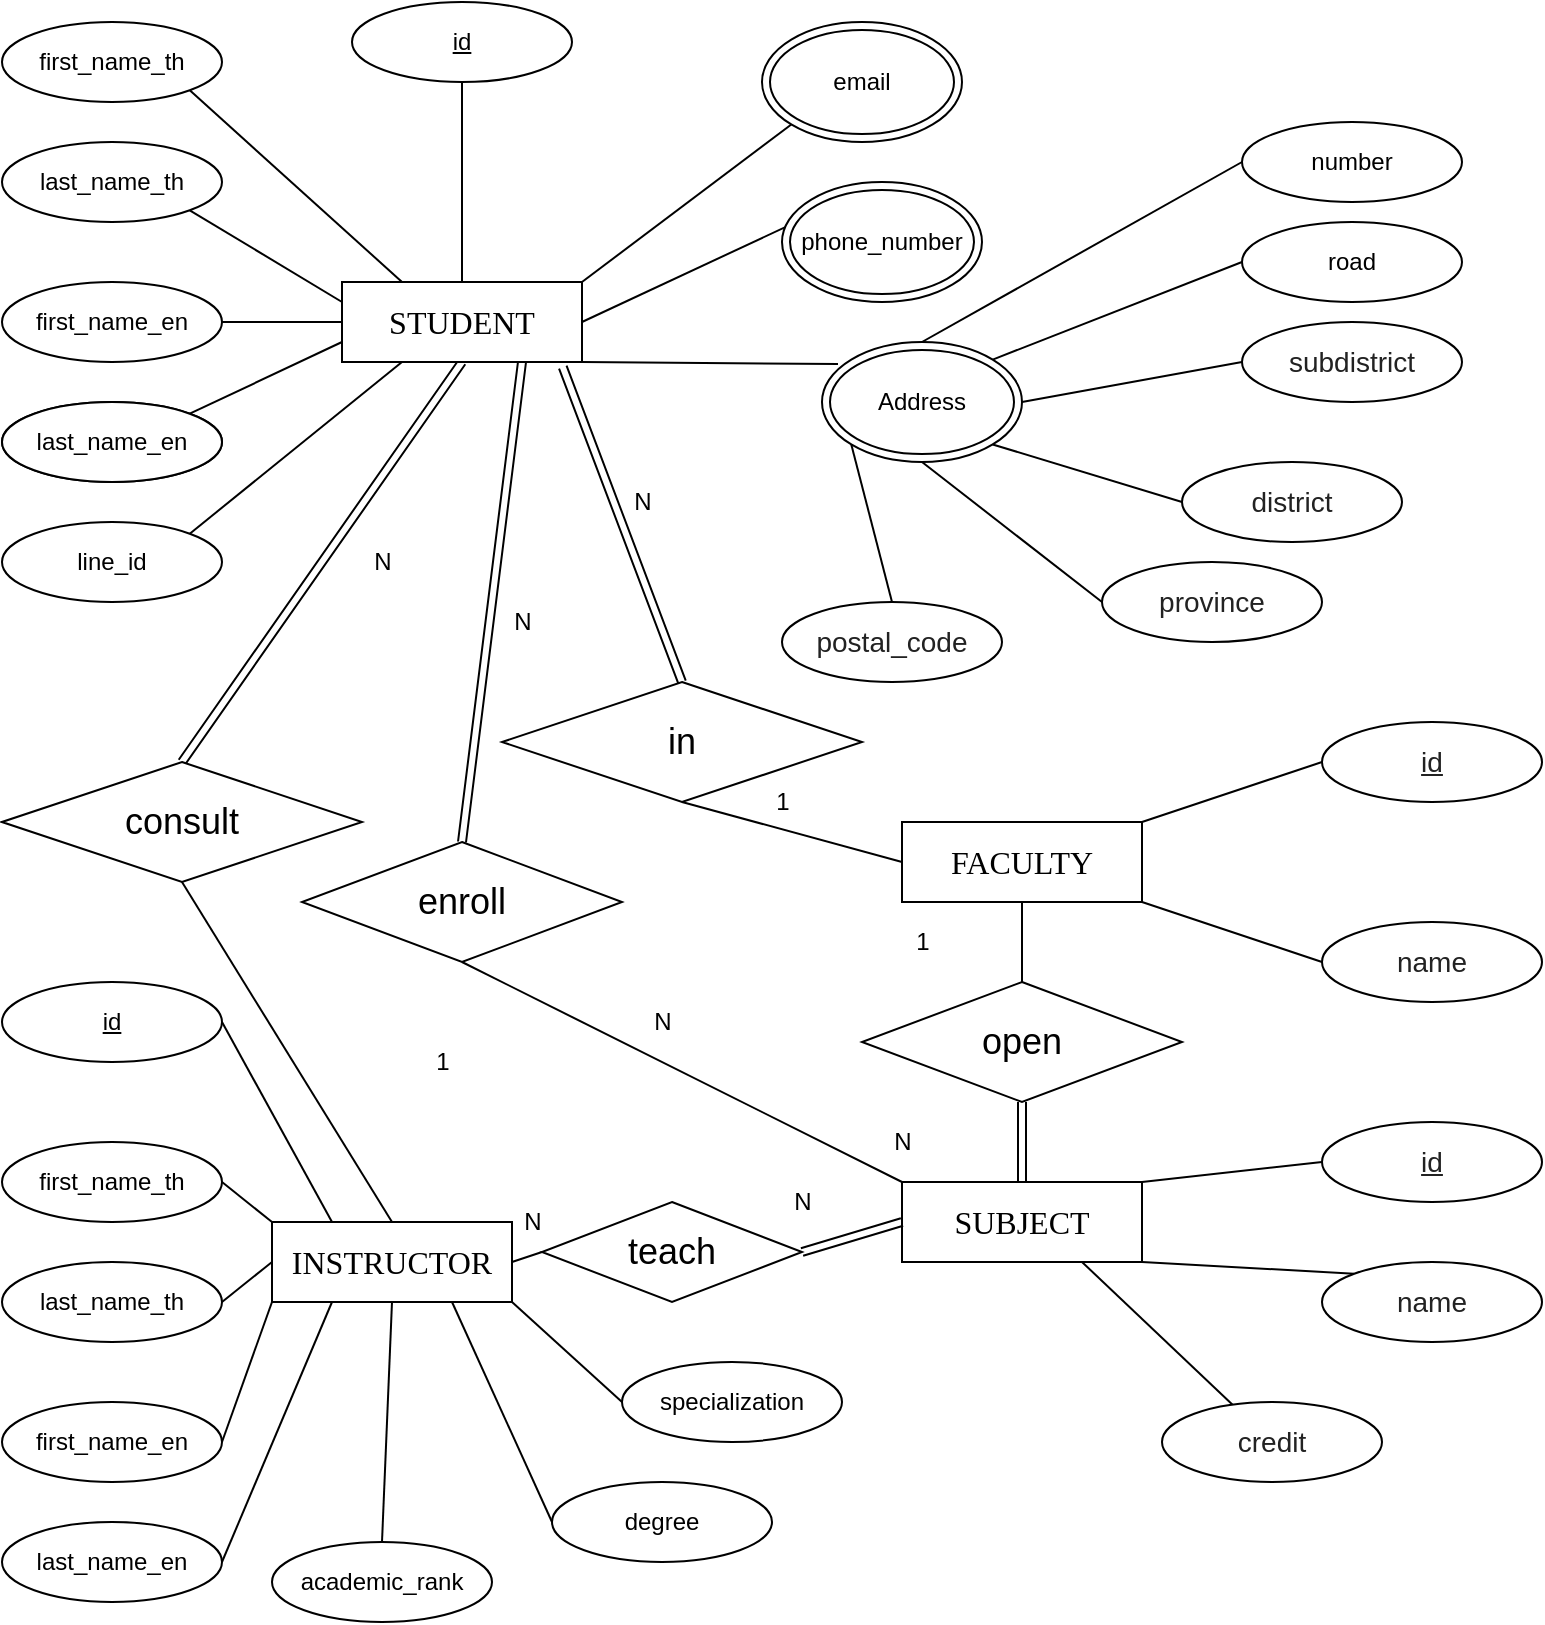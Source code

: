 <mxfile version="12.9.3" type="device"><diagram id="7gALwPV86nupoGg6Ucud" name="Page-1"><mxGraphModel dx="1250" dy="834" grid="1" gridSize="10" guides="1" tooltips="1" connect="1" arrows="1" fold="1" page="1" pageScale="1" pageWidth="850" pageHeight="1100" math="0" shadow="0"><root><mxCell id="0"/><mxCell id="1" parent="0"/><mxCell id="Y5ZkR6WO1kbc0_BC3UM5-20" style="edgeStyle=none;rounded=0;orthogonalLoop=1;jettySize=auto;html=1;exitX=0.5;exitY=1;exitDx=0;exitDy=0;entryX=0.5;entryY=0;entryDx=0;entryDy=0;startArrow=none;startFill=0;endArrow=none;endFill=0;shape=link;" parent="1" source="rpV6sD9DKEPrs0z2MrMl-1" target="Y5ZkR6WO1kbc0_BC3UM5-18" edge="1"><mxGeometry relative="1" as="geometry"/></mxCell><mxCell id="Y5ZkR6WO1kbc0_BC3UM5-29" style="edgeStyle=none;rounded=0;orthogonalLoop=1;jettySize=auto;html=1;exitX=0.92;exitY=1.064;exitDx=0;exitDy=0;entryX=0.5;entryY=0;entryDx=0;entryDy=0;startArrow=none;startFill=0;endArrow=none;endFill=0;shape=link;exitPerimeter=0;" parent="1" source="rpV6sD9DKEPrs0z2MrMl-1" target="Y5ZkR6WO1kbc0_BC3UM5-28" edge="1"><mxGeometry relative="1" as="geometry"/></mxCell><mxCell id="Y5ZkR6WO1kbc0_BC3UM5-41" style="edgeStyle=none;rounded=0;orthogonalLoop=1;jettySize=auto;html=1;exitX=0.75;exitY=1;exitDx=0;exitDy=0;entryX=0.5;entryY=0;entryDx=0;entryDy=0;startArrow=none;startFill=0;endArrow=none;endFill=0;shape=link;" parent="1" source="rpV6sD9DKEPrs0z2MrMl-1" target="Y5ZkR6WO1kbc0_BC3UM5-40" edge="1"><mxGeometry relative="1" as="geometry"/></mxCell><mxCell id="rpV6sD9DKEPrs0z2MrMl-1" value="&lt;span id=&quot;docs-internal-guid-c72ae513-7fff-0990-8aae-621cac7c6a25&quot;&gt;&lt;span style=&quot;font-size: 12pt ; font-family: &amp;#34;trirong&amp;#34; , serif ; background-color: transparent ; vertical-align: baseline ; white-space: pre-wrap&quot;&gt;STUDENT&lt;/span&gt;&lt;/span&gt;" style="rounded=0;whiteSpace=wrap;html=1;" parent="1" vertex="1"><mxGeometry x="230" y="170" width="120" height="40" as="geometry"/></mxCell><mxCell id="rpV6sD9DKEPrs0z2MrMl-25" style="edgeStyle=none;rounded=0;orthogonalLoop=1;jettySize=auto;html=1;exitX=0.5;exitY=1;exitDx=0;exitDy=0;entryX=0.5;entryY=0;entryDx=0;entryDy=0;endArrow=none;endFill=0;strokeColor=#000000;" parent="1" source="rpV6sD9DKEPrs0z2MrMl-2" target="rpV6sD9DKEPrs0z2MrMl-1" edge="1"><mxGeometry relative="1" as="geometry"/></mxCell><mxCell id="rpV6sD9DKEPrs0z2MrMl-2" value="&lt;u&gt;id&lt;/u&gt;" style="ellipse;whiteSpace=wrap;html=1;" parent="1" vertex="1"><mxGeometry x="235" y="30" width="110" height="40" as="geometry"/></mxCell><mxCell id="rpV6sD9DKEPrs0z2MrMl-16" style="orthogonalLoop=1;jettySize=auto;html=1;exitX=1;exitY=1;exitDx=0;exitDy=0;entryX=0.25;entryY=0;entryDx=0;entryDy=0;rounded=0;strokeColor=#000000;endArrow=none;endFill=0;" parent="1" source="rpV6sD9DKEPrs0z2MrMl-3" target="rpV6sD9DKEPrs0z2MrMl-1" edge="1"><mxGeometry relative="1" as="geometry"/></mxCell><mxCell id="rpV6sD9DKEPrs0z2MrMl-3" value="first_name_th" style="ellipse;whiteSpace=wrap;html=1;" parent="1" vertex="1"><mxGeometry x="60" y="40" width="110" height="40" as="geometry"/></mxCell><mxCell id="rpV6sD9DKEPrs0z2MrMl-18" style="edgeStyle=none;rounded=0;orthogonalLoop=1;jettySize=auto;html=1;exitX=1;exitY=1;exitDx=0;exitDy=0;entryX=0;entryY=0.25;entryDx=0;entryDy=0;endArrow=none;endFill=0;strokeColor=#000000;" parent="1" source="rpV6sD9DKEPrs0z2MrMl-4" target="rpV6sD9DKEPrs0z2MrMl-1" edge="1"><mxGeometry relative="1" as="geometry"/></mxCell><mxCell id="rpV6sD9DKEPrs0z2MrMl-4" value="last_name_th" style="ellipse;whiteSpace=wrap;html=1;" parent="1" vertex="1"><mxGeometry x="60" y="100" width="110" height="40" as="geometry"/></mxCell><mxCell id="rpV6sD9DKEPrs0z2MrMl-19" value="" style="edgeStyle=none;rounded=0;orthogonalLoop=1;jettySize=auto;html=1;endArrow=none;endFill=0;strokeColor=#000000;" parent="1" source="rpV6sD9DKEPrs0z2MrMl-5" target="rpV6sD9DKEPrs0z2MrMl-1" edge="1"><mxGeometry relative="1" as="geometry"/></mxCell><mxCell id="rpV6sD9DKEPrs0z2MrMl-5" value="first_name_en" style="ellipse;whiteSpace=wrap;html=1;" parent="1" vertex="1"><mxGeometry x="60" y="170" width="110" height="40" as="geometry"/></mxCell><mxCell id="rpV6sD9DKEPrs0z2MrMl-20" style="edgeStyle=none;rounded=0;orthogonalLoop=1;jettySize=auto;html=1;exitX=1;exitY=0;exitDx=0;exitDy=0;entryX=0;entryY=0.75;entryDx=0;entryDy=0;endArrow=none;endFill=0;strokeColor=#000000;" parent="1" source="rpV6sD9DKEPrs0z2MrMl-6" target="rpV6sD9DKEPrs0z2MrMl-1" edge="1"><mxGeometry relative="1" as="geometry"/></mxCell><mxCell id="rpV6sD9DKEPrs0z2MrMl-6" value="last_name_en" style="ellipse;whiteSpace=wrap;html=1;" parent="1" vertex="1"><mxGeometry x="60" y="230" width="110" height="40" as="geometry"/></mxCell><mxCell id="rpV6sD9DKEPrs0z2MrMl-22" style="edgeStyle=none;rounded=0;orthogonalLoop=1;jettySize=auto;html=1;exitX=0.08;exitY=0.183;exitDx=0;exitDy=0;entryX=1;entryY=1;entryDx=0;entryDy=0;endArrow=none;endFill=0;strokeColor=#000000;exitPerimeter=0;" parent="1" source="rpV6sD9DKEPrs0z2MrMl-9" target="rpV6sD9DKEPrs0z2MrMl-1" edge="1"><mxGeometry relative="1" as="geometry"/></mxCell><mxCell id="rpV6sD9DKEPrs0z2MrMl-9" value="Address" style="ellipse;shape=doubleEllipse;whiteSpace=wrap;html=1;" parent="1" vertex="1"><mxGeometry x="470" y="200" width="100" height="60" as="geometry"/></mxCell><mxCell id="rpV6sD9DKEPrs0z2MrMl-24" style="edgeStyle=none;rounded=0;orthogonalLoop=1;jettySize=auto;html=1;exitX=0;exitY=1;exitDx=0;exitDy=0;entryX=1;entryY=0;entryDx=0;entryDy=0;endArrow=none;endFill=0;strokeColor=#000000;" parent="1" source="rpV6sD9DKEPrs0z2MrMl-10" target="rpV6sD9DKEPrs0z2MrMl-1" edge="1"><mxGeometry relative="1" as="geometry"/></mxCell><mxCell id="rpV6sD9DKEPrs0z2MrMl-10" value="email" style="ellipse;shape=doubleEllipse;whiteSpace=wrap;html=1;" parent="1" vertex="1"><mxGeometry x="440" y="40" width="100" height="60" as="geometry"/></mxCell><mxCell id="rpV6sD9DKEPrs0z2MrMl-23" style="edgeStyle=none;rounded=0;orthogonalLoop=1;jettySize=auto;html=1;exitX=0.5;exitY=0;exitDx=0;exitDy=0;entryX=1;entryY=0.5;entryDx=0;entryDy=0;endArrow=none;endFill=0;strokeColor=#000000;" parent="1" source="rpV6sD9DKEPrs0z2MrMl-11" target="rpV6sD9DKEPrs0z2MrMl-1" edge="1"><mxGeometry relative="1" as="geometry"/></mxCell><mxCell id="rpV6sD9DKEPrs0z2MrMl-11" value="phone_number" style="ellipse;shape=doubleEllipse;whiteSpace=wrap;html=1;" parent="1" vertex="1"><mxGeometry x="450" y="120" width="100" height="60" as="geometry"/></mxCell><mxCell id="rpV6sD9DKEPrs0z2MrMl-21" style="edgeStyle=none;rounded=0;orthogonalLoop=1;jettySize=auto;html=1;exitX=1;exitY=0;exitDx=0;exitDy=0;entryX=0.25;entryY=1;entryDx=0;entryDy=0;endArrow=none;endFill=0;strokeColor=#000000;" parent="1" source="rpV6sD9DKEPrs0z2MrMl-12" target="rpV6sD9DKEPrs0z2MrMl-1" edge="1"><mxGeometry relative="1" as="geometry"/></mxCell><mxCell id="rpV6sD9DKEPrs0z2MrMl-12" value="line_id" style="ellipse;whiteSpace=wrap;html=1;" parent="1" vertex="1"><mxGeometry x="60" y="290" width="110" height="40" as="geometry"/></mxCell><mxCell id="Y5ZkR6WO1kbc0_BC3UM5-47" style="edgeStyle=none;rounded=0;orthogonalLoop=1;jettySize=auto;html=1;exitX=1;exitY=0.5;exitDx=0;exitDy=0;entryX=0;entryY=0.5;entryDx=0;entryDy=0;startArrow=none;startFill=0;endArrow=none;endFill=0;" parent="1" source="rpV6sD9DKEPrs0z2MrMl-26" target="Y5ZkR6WO1kbc0_BC3UM5-46" edge="1"><mxGeometry relative="1" as="geometry"/></mxCell><mxCell id="rpV6sD9DKEPrs0z2MrMl-26" value="&lt;span id=&quot;docs-internal-guid-2005de66-7fff-a09a-2e7c-fea464e1f08a&quot;&gt;&lt;span style=&quot;font-size: 12pt ; font-family: &amp;#34;trirong&amp;#34; , serif ; background-color: transparent ; vertical-align: baseline ; white-space: pre-wrap&quot;&gt;INSTRUCTOR&lt;/span&gt;&lt;/span&gt;" style="rounded=0;whiteSpace=wrap;html=1;" parent="1" vertex="1"><mxGeometry x="195" y="640" width="120" height="40" as="geometry"/></mxCell><mxCell id="rpV6sD9DKEPrs0z2MrMl-27" value="last_name_en" style="ellipse;whiteSpace=wrap;html=1;" parent="1" vertex="1"><mxGeometry x="60" y="230" width="110" height="40" as="geometry"/></mxCell><mxCell id="rpV6sD9DKEPrs0z2MrMl-33" style="edgeStyle=none;rounded=0;orthogonalLoop=1;jettySize=auto;html=1;exitX=1;exitY=0.5;exitDx=0;exitDy=0;entryX=0.25;entryY=0;entryDx=0;entryDy=0;endArrow=none;endFill=0;strokeColor=#000000;" parent="1" source="rpV6sD9DKEPrs0z2MrMl-28" target="rpV6sD9DKEPrs0z2MrMl-26" edge="1"><mxGeometry relative="1" as="geometry"/></mxCell><mxCell id="rpV6sD9DKEPrs0z2MrMl-28" value="&lt;u&gt;id&lt;/u&gt;" style="ellipse;whiteSpace=wrap;html=1;" parent="1" vertex="1"><mxGeometry x="60" y="520" width="110" height="40" as="geometry"/></mxCell><mxCell id="rpV6sD9DKEPrs0z2MrMl-34" style="edgeStyle=none;rounded=0;orthogonalLoop=1;jettySize=auto;html=1;exitX=1;exitY=0.5;exitDx=0;exitDy=0;entryX=0;entryY=0;entryDx=0;entryDy=0;endArrow=none;endFill=0;strokeColor=#000000;" parent="1" source="rpV6sD9DKEPrs0z2MrMl-29" target="rpV6sD9DKEPrs0z2MrMl-26" edge="1"><mxGeometry relative="1" as="geometry"/></mxCell><mxCell id="rpV6sD9DKEPrs0z2MrMl-29" value="first_name_th" style="ellipse;whiteSpace=wrap;html=1;" parent="1" vertex="1"><mxGeometry x="60" y="600" width="110" height="40" as="geometry"/></mxCell><mxCell id="rpV6sD9DKEPrs0z2MrMl-35" style="edgeStyle=none;rounded=0;orthogonalLoop=1;jettySize=auto;html=1;exitX=1;exitY=0.5;exitDx=0;exitDy=0;entryX=0;entryY=0.5;entryDx=0;entryDy=0;endArrow=none;endFill=0;strokeColor=#000000;" parent="1" source="rpV6sD9DKEPrs0z2MrMl-30" target="rpV6sD9DKEPrs0z2MrMl-26" edge="1"><mxGeometry relative="1" as="geometry"/></mxCell><mxCell id="rpV6sD9DKEPrs0z2MrMl-30" value="last_name_th" style="ellipse;whiteSpace=wrap;html=1;" parent="1" vertex="1"><mxGeometry x="60" y="660" width="110" height="40" as="geometry"/></mxCell><mxCell id="rpV6sD9DKEPrs0z2MrMl-36" style="edgeStyle=none;rounded=0;orthogonalLoop=1;jettySize=auto;html=1;exitX=1;exitY=0.5;exitDx=0;exitDy=0;entryX=0;entryY=1;entryDx=0;entryDy=0;endArrow=none;endFill=0;strokeColor=#000000;" parent="1" source="rpV6sD9DKEPrs0z2MrMl-31" target="rpV6sD9DKEPrs0z2MrMl-26" edge="1"><mxGeometry relative="1" as="geometry"/></mxCell><mxCell id="rpV6sD9DKEPrs0z2MrMl-31" value="first_name_en" style="ellipse;whiteSpace=wrap;html=1;" parent="1" vertex="1"><mxGeometry x="60" y="730" width="110" height="40" as="geometry"/></mxCell><mxCell id="rpV6sD9DKEPrs0z2MrMl-37" style="edgeStyle=none;rounded=0;orthogonalLoop=1;jettySize=auto;html=1;exitX=1;exitY=0.5;exitDx=0;exitDy=0;entryX=0.25;entryY=1;entryDx=0;entryDy=0;endArrow=none;endFill=0;strokeColor=#000000;" parent="1" source="rpV6sD9DKEPrs0z2MrMl-32" target="rpV6sD9DKEPrs0z2MrMl-26" edge="1"><mxGeometry relative="1" as="geometry"/></mxCell><mxCell id="rpV6sD9DKEPrs0z2MrMl-32" value="last_name_en" style="ellipse;whiteSpace=wrap;html=1;" parent="1" vertex="1"><mxGeometry x="60" y="790" width="110" height="40" as="geometry"/></mxCell><mxCell id="Y5ZkR6WO1kbc0_BC3UM5-10" style="rounded=0;orthogonalLoop=1;jettySize=auto;html=1;exitX=0;exitY=0.5;exitDx=0;exitDy=0;entryX=0.5;entryY=0;entryDx=0;entryDy=0;endArrow=none;endFill=0;startArrow=none;startFill=0;" parent="1" source="Y5ZkR6WO1kbc0_BC3UM5-1" target="rpV6sD9DKEPrs0z2MrMl-9" edge="1"><mxGeometry relative="1" as="geometry"/></mxCell><mxCell id="Y5ZkR6WO1kbc0_BC3UM5-1" value="number" style="ellipse;whiteSpace=wrap;html=1;" parent="1" vertex="1"><mxGeometry x="680" y="90" width="110" height="40" as="geometry"/></mxCell><mxCell id="Y5ZkR6WO1kbc0_BC3UM5-11" style="edgeStyle=none;rounded=0;orthogonalLoop=1;jettySize=auto;html=1;exitX=0;exitY=0.5;exitDx=0;exitDy=0;entryX=1;entryY=0;entryDx=0;entryDy=0;startArrow=none;startFill=0;endArrow=none;endFill=0;" parent="1" source="Y5ZkR6WO1kbc0_BC3UM5-2" target="rpV6sD9DKEPrs0z2MrMl-9" edge="1"><mxGeometry relative="1" as="geometry"/></mxCell><mxCell id="Y5ZkR6WO1kbc0_BC3UM5-2" value="road" style="ellipse;whiteSpace=wrap;html=1;" parent="1" vertex="1"><mxGeometry x="680" y="140" width="110" height="40" as="geometry"/></mxCell><mxCell id="Y5ZkR6WO1kbc0_BC3UM5-14" style="edgeStyle=none;rounded=0;orthogonalLoop=1;jettySize=auto;html=1;exitX=0;exitY=0.5;exitDx=0;exitDy=0;entryX=1;entryY=0.5;entryDx=0;entryDy=0;startArrow=none;startFill=0;endArrow=none;endFill=0;" parent="1" source="Y5ZkR6WO1kbc0_BC3UM5-5" target="rpV6sD9DKEPrs0z2MrMl-9" edge="1"><mxGeometry relative="1" as="geometry"/></mxCell><mxCell id="Y5ZkR6WO1kbc0_BC3UM5-5" value="&lt;span style=&quot;color: rgb(34 , 34 , 34) ; font-family: sans-serif ; font-size: 14px ; background-color: rgb(255 , 255 , 255)&quot;&gt;subdistrict&lt;/span&gt;" style="ellipse;whiteSpace=wrap;html=1;" parent="1" vertex="1"><mxGeometry x="680" y="190" width="110" height="40" as="geometry"/></mxCell><mxCell id="Y5ZkR6WO1kbc0_BC3UM5-15" style="edgeStyle=none;rounded=0;orthogonalLoop=1;jettySize=auto;html=1;exitX=0;exitY=0.5;exitDx=0;exitDy=0;entryX=1;entryY=1;entryDx=0;entryDy=0;startArrow=none;startFill=0;endArrow=none;endFill=0;" parent="1" source="Y5ZkR6WO1kbc0_BC3UM5-6" target="rpV6sD9DKEPrs0z2MrMl-9" edge="1"><mxGeometry relative="1" as="geometry"/></mxCell><mxCell id="Y5ZkR6WO1kbc0_BC3UM5-6" value="&lt;span style=&quot;color: rgb(34 , 34 , 34) ; font-family: sans-serif ; font-size: 14px ; background-color: rgb(255 , 255 , 255)&quot;&gt;district&lt;/span&gt;" style="ellipse;whiteSpace=wrap;html=1;" parent="1" vertex="1"><mxGeometry x="650" y="260" width="110" height="40" as="geometry"/></mxCell><mxCell id="Y5ZkR6WO1kbc0_BC3UM5-16" style="edgeStyle=none;rounded=0;orthogonalLoop=1;jettySize=auto;html=1;exitX=0;exitY=0.5;exitDx=0;exitDy=0;entryX=0.5;entryY=1;entryDx=0;entryDy=0;startArrow=none;startFill=0;endArrow=none;endFill=0;" parent="1" source="Y5ZkR6WO1kbc0_BC3UM5-7" target="rpV6sD9DKEPrs0z2MrMl-9" edge="1"><mxGeometry relative="1" as="geometry"/></mxCell><mxCell id="Y5ZkR6WO1kbc0_BC3UM5-7" value="&lt;span style=&quot;color: rgb(34 , 34 , 34) ; font-family: sans-serif ; font-size: 14px ; background-color: rgb(255 , 255 , 255)&quot;&gt;province&lt;/span&gt;" style="ellipse;whiteSpace=wrap;html=1;" parent="1" vertex="1"><mxGeometry x="610" y="310" width="110" height="40" as="geometry"/></mxCell><mxCell id="Y5ZkR6WO1kbc0_BC3UM5-17" style="edgeStyle=none;rounded=0;orthogonalLoop=1;jettySize=auto;html=1;exitX=0.5;exitY=0;exitDx=0;exitDy=0;entryX=0;entryY=1;entryDx=0;entryDy=0;startArrow=none;startFill=0;endArrow=none;endFill=0;" parent="1" source="Y5ZkR6WO1kbc0_BC3UM5-8" target="rpV6sD9DKEPrs0z2MrMl-9" edge="1"><mxGeometry relative="1" as="geometry"/></mxCell><mxCell id="Y5ZkR6WO1kbc0_BC3UM5-8" value="&lt;span style=&quot;color: rgb(34 , 34 , 34) ; font-family: sans-serif ; font-size: 14px ; background-color: rgb(255 , 255 , 255)&quot;&gt;postal_code&lt;/span&gt;" style="ellipse;whiteSpace=wrap;html=1;" parent="1" vertex="1"><mxGeometry x="450" y="330" width="110" height="40" as="geometry"/></mxCell><mxCell id="Y5ZkR6WO1kbc0_BC3UM5-19" style="edgeStyle=none;rounded=0;orthogonalLoop=1;jettySize=auto;html=1;exitX=0.5;exitY=1;exitDx=0;exitDy=0;entryX=0.5;entryY=0;entryDx=0;entryDy=0;startArrow=none;startFill=0;endArrow=none;endFill=0;" parent="1" source="Y5ZkR6WO1kbc0_BC3UM5-18" target="rpV6sD9DKEPrs0z2MrMl-26" edge="1"><mxGeometry relative="1" as="geometry"/></mxCell><mxCell id="Y5ZkR6WO1kbc0_BC3UM5-18" value="&lt;font style=&quot;font-size: 18px&quot;&gt;consult&lt;/font&gt;" style="rhombus;whiteSpace=wrap;html=1;" parent="1" vertex="1"><mxGeometry x="60" y="410" width="180" height="60" as="geometry"/></mxCell><mxCell id="Y5ZkR6WO1kbc0_BC3UM5-21" value="N" style="text;html=1;align=center;verticalAlign=middle;resizable=0;points=[];autosize=1;" parent="1" vertex="1"><mxGeometry x="240" y="300" width="20" height="20" as="geometry"/></mxCell><mxCell id="Y5ZkR6WO1kbc0_BC3UM5-22" value="1" style="text;html=1;align=center;verticalAlign=middle;resizable=0;points=[];autosize=1;" parent="1" vertex="1"><mxGeometry x="270" y="550" width="20" height="20" as="geometry"/></mxCell><mxCell id="Y5ZkR6WO1kbc0_BC3UM5-53" style="edgeStyle=none;rounded=0;orthogonalLoop=1;jettySize=auto;html=1;exitX=0.5;exitY=1;exitDx=0;exitDy=0;entryX=0.5;entryY=0;entryDx=0;entryDy=0;startArrow=none;startFill=0;endArrow=none;endFill=0;" parent="1" source="Y5ZkR6WO1kbc0_BC3UM5-23" target="Y5ZkR6WO1kbc0_BC3UM5-52" edge="1"><mxGeometry relative="1" as="geometry"/></mxCell><mxCell id="Y5ZkR6WO1kbc0_BC3UM5-23" value="&lt;font face=&quot;trirong, serif&quot;&gt;&lt;span style=&quot;font-size: 16px ; white-space: pre-wrap&quot;&gt;FACULTY&lt;/span&gt;&lt;/font&gt;" style="rounded=0;whiteSpace=wrap;html=1;" parent="1" vertex="1"><mxGeometry x="510" y="440" width="120" height="40" as="geometry"/></mxCell><mxCell id="Y5ZkR6WO1kbc0_BC3UM5-26" style="edgeStyle=none;rounded=0;orthogonalLoop=1;jettySize=auto;html=1;exitX=0;exitY=0.5;exitDx=0;exitDy=0;startArrow=none;startFill=0;endArrow=none;endFill=0;" parent="1" source="Y5ZkR6WO1kbc0_BC3UM5-24" target="Y5ZkR6WO1kbc0_BC3UM5-23" edge="1"><mxGeometry relative="1" as="geometry"/></mxCell><mxCell id="Y5ZkR6WO1kbc0_BC3UM5-24" value="&lt;font color=&quot;#222222&quot; face=&quot;sans-serif&quot;&gt;&lt;span style=&quot;font-size: 14px ; background-color: rgb(255 , 255 , 255)&quot;&gt;&lt;u&gt;id&lt;/u&gt;&lt;/span&gt;&lt;/font&gt;" style="ellipse;whiteSpace=wrap;html=1;" parent="1" vertex="1"><mxGeometry x="720" y="390" width="110" height="40" as="geometry"/></mxCell><mxCell id="Y5ZkR6WO1kbc0_BC3UM5-27" style="edgeStyle=none;rounded=0;orthogonalLoop=1;jettySize=auto;html=1;exitX=0;exitY=0.5;exitDx=0;exitDy=0;entryX=1;entryY=1;entryDx=0;entryDy=0;startArrow=none;startFill=0;endArrow=none;endFill=0;" parent="1" source="Y5ZkR6WO1kbc0_BC3UM5-25" target="Y5ZkR6WO1kbc0_BC3UM5-23" edge="1"><mxGeometry relative="1" as="geometry"/></mxCell><mxCell id="Y5ZkR6WO1kbc0_BC3UM5-25" value="&lt;font color=&quot;#222222&quot; face=&quot;sans-serif&quot;&gt;&lt;span style=&quot;font-size: 14px ; background-color: rgb(255 , 255 , 255)&quot;&gt;name&lt;/span&gt;&lt;/font&gt;" style="ellipse;whiteSpace=wrap;html=1;" parent="1" vertex="1"><mxGeometry x="720" y="490" width="110" height="40" as="geometry"/></mxCell><mxCell id="Y5ZkR6WO1kbc0_BC3UM5-31" style="edgeStyle=none;rounded=0;orthogonalLoop=1;jettySize=auto;html=1;exitX=0.5;exitY=1;exitDx=0;exitDy=0;entryX=0;entryY=0.5;entryDx=0;entryDy=0;startArrow=none;startFill=0;endArrow=none;endFill=0;" parent="1" source="Y5ZkR6WO1kbc0_BC3UM5-28" target="Y5ZkR6WO1kbc0_BC3UM5-23" edge="1"><mxGeometry relative="1" as="geometry"/></mxCell><mxCell id="Y5ZkR6WO1kbc0_BC3UM5-28" value="&lt;font style=&quot;font-size: 18px&quot;&gt;in&lt;/font&gt;" style="rhombus;whiteSpace=wrap;html=1;" parent="1" vertex="1"><mxGeometry x="310" y="370" width="180" height="60" as="geometry"/></mxCell><mxCell id="Y5ZkR6WO1kbc0_BC3UM5-30" value="N" style="text;html=1;align=center;verticalAlign=middle;resizable=0;points=[];autosize=1;" parent="1" vertex="1"><mxGeometry x="370" y="270" width="20" height="20" as="geometry"/></mxCell><mxCell id="Y5ZkR6WO1kbc0_BC3UM5-32" value="1" style="text;html=1;align=center;verticalAlign=middle;resizable=0;points=[];autosize=1;" parent="1" vertex="1"><mxGeometry x="440" y="420" width="20" height="20" as="geometry"/></mxCell><mxCell id="2kdzCcfPB0qh1OJYHO4o-2" style="rounded=0;orthogonalLoop=1;jettySize=auto;html=1;exitX=0.75;exitY=1;exitDx=0;exitDy=0;endArrow=none;endFill=0;" edge="1" parent="1" source="Y5ZkR6WO1kbc0_BC3UM5-33" target="2kdzCcfPB0qh1OJYHO4o-1"><mxGeometry relative="1" as="geometry"/></mxCell><mxCell id="Y5ZkR6WO1kbc0_BC3UM5-33" value="&lt;font face=&quot;trirong, serif&quot;&gt;&lt;span style=&quot;font-size: 16px ; white-space: pre-wrap&quot;&gt;SUBJECT&lt;/span&gt;&lt;/font&gt;" style="rounded=0;whiteSpace=wrap;html=1;" parent="1" vertex="1"><mxGeometry x="510" y="620" width="120" height="40" as="geometry"/></mxCell><mxCell id="Y5ZkR6WO1kbc0_BC3UM5-38" style="edgeStyle=none;rounded=0;orthogonalLoop=1;jettySize=auto;html=1;exitX=0;exitY=0.5;exitDx=0;exitDy=0;entryX=1;entryY=0;entryDx=0;entryDy=0;startArrow=none;startFill=0;endArrow=none;endFill=0;" parent="1" source="Y5ZkR6WO1kbc0_BC3UM5-34" target="Y5ZkR6WO1kbc0_BC3UM5-33" edge="1"><mxGeometry relative="1" as="geometry"/></mxCell><mxCell id="Y5ZkR6WO1kbc0_BC3UM5-34" value="&lt;font color=&quot;#222222&quot; face=&quot;sans-serif&quot;&gt;&lt;span style=&quot;font-size: 14px ; background-color: rgb(255 , 255 , 255)&quot;&gt;&lt;u&gt;id&lt;/u&gt;&lt;/span&gt;&lt;/font&gt;" style="ellipse;whiteSpace=wrap;html=1;" parent="1" vertex="1"><mxGeometry x="720" y="590" width="110" height="40" as="geometry"/></mxCell><mxCell id="Y5ZkR6WO1kbc0_BC3UM5-39" style="edgeStyle=none;rounded=0;orthogonalLoop=1;jettySize=auto;html=1;exitX=0;exitY=0;exitDx=0;exitDy=0;entryX=1;entryY=1;entryDx=0;entryDy=0;startArrow=none;startFill=0;endArrow=none;endFill=0;" parent="1" source="Y5ZkR6WO1kbc0_BC3UM5-35" target="Y5ZkR6WO1kbc0_BC3UM5-33" edge="1"><mxGeometry relative="1" as="geometry"/></mxCell><mxCell id="Y5ZkR6WO1kbc0_BC3UM5-35" value="&lt;font color=&quot;#222222&quot; face=&quot;sans-serif&quot;&gt;&lt;span style=&quot;font-size: 14px ; background-color: rgb(255 , 255 , 255)&quot;&gt;name&lt;/span&gt;&lt;/font&gt;" style="ellipse;whiteSpace=wrap;html=1;" parent="1" vertex="1"><mxGeometry x="720" y="660" width="110" height="40" as="geometry"/></mxCell><mxCell id="Y5ZkR6WO1kbc0_BC3UM5-44" style="edgeStyle=none;rounded=0;orthogonalLoop=1;jettySize=auto;html=1;exitX=0.5;exitY=1;exitDx=0;exitDy=0;entryX=0;entryY=0;entryDx=0;entryDy=0;startArrow=none;startFill=0;endArrow=none;endFill=0;" parent="1" source="Y5ZkR6WO1kbc0_BC3UM5-40" target="Y5ZkR6WO1kbc0_BC3UM5-33" edge="1"><mxGeometry relative="1" as="geometry"/></mxCell><mxCell id="Y5ZkR6WO1kbc0_BC3UM5-40" value="&lt;font style=&quot;font-size: 18px&quot;&gt;enroll&lt;/font&gt;" style="rhombus;whiteSpace=wrap;html=1;" parent="1" vertex="1"><mxGeometry x="210" y="450" width="160" height="60" as="geometry"/></mxCell><mxCell id="Y5ZkR6WO1kbc0_BC3UM5-43" value="N" style="text;html=1;align=center;verticalAlign=middle;resizable=0;points=[];autosize=1;" parent="1" vertex="1"><mxGeometry x="310" y="330" width="20" height="20" as="geometry"/></mxCell><mxCell id="Y5ZkR6WO1kbc0_BC3UM5-45" value="N" style="text;html=1;align=center;verticalAlign=middle;resizable=0;points=[];autosize=1;" parent="1" vertex="1"><mxGeometry x="380" y="530" width="20" height="20" as="geometry"/></mxCell><mxCell id="Y5ZkR6WO1kbc0_BC3UM5-49" style="edgeStyle=none;rounded=0;orthogonalLoop=1;jettySize=auto;html=1;exitX=1;exitY=0.5;exitDx=0;exitDy=0;startArrow=none;startFill=0;endArrow=none;endFill=0;shape=link;entryX=0;entryY=0.5;entryDx=0;entryDy=0;" parent="1" source="Y5ZkR6WO1kbc0_BC3UM5-46" target="Y5ZkR6WO1kbc0_BC3UM5-33" edge="1"><mxGeometry relative="1" as="geometry"/></mxCell><mxCell id="Y5ZkR6WO1kbc0_BC3UM5-46" value="&lt;span style=&quot;font-size: 18px&quot;&gt;teach&lt;/span&gt;" style="rhombus;whiteSpace=wrap;html=1;" parent="1" vertex="1"><mxGeometry x="330" y="630" width="130" height="50" as="geometry"/></mxCell><mxCell id="Y5ZkR6WO1kbc0_BC3UM5-50" value="N" style="text;html=1;align=center;verticalAlign=middle;resizable=0;points=[];autosize=1;" parent="1" vertex="1"><mxGeometry x="450" y="620" width="20" height="20" as="geometry"/></mxCell><mxCell id="Y5ZkR6WO1kbc0_BC3UM5-51" value="N" style="text;html=1;align=center;verticalAlign=middle;resizable=0;points=[];autosize=1;" parent="1" vertex="1"><mxGeometry x="315" y="630" width="20" height="20" as="geometry"/></mxCell><mxCell id="Y5ZkR6WO1kbc0_BC3UM5-54" style="edgeStyle=none;rounded=0;orthogonalLoop=1;jettySize=auto;html=1;exitX=0.5;exitY=1;exitDx=0;exitDy=0;entryX=0.5;entryY=0;entryDx=0;entryDy=0;startArrow=none;startFill=0;endArrow=none;endFill=0;shape=link;" parent="1" source="Y5ZkR6WO1kbc0_BC3UM5-52" target="Y5ZkR6WO1kbc0_BC3UM5-33" edge="1"><mxGeometry relative="1" as="geometry"/></mxCell><mxCell id="Y5ZkR6WO1kbc0_BC3UM5-52" value="&lt;span style=&quot;font-size: 18px&quot;&gt;open&lt;/span&gt;" style="rhombus;whiteSpace=wrap;html=1;" parent="1" vertex="1"><mxGeometry x="490" y="520" width="160" height="60" as="geometry"/></mxCell><mxCell id="Y5ZkR6WO1kbc0_BC3UM5-55" value="1" style="text;html=1;align=center;verticalAlign=middle;resizable=0;points=[];autosize=1;" parent="1" vertex="1"><mxGeometry x="510" y="490" width="20" height="20" as="geometry"/></mxCell><mxCell id="Y5ZkR6WO1kbc0_BC3UM5-57" value="N" style="text;html=1;align=center;verticalAlign=middle;resizable=0;points=[];autosize=1;" parent="1" vertex="1"><mxGeometry x="500" y="590" width="20" height="20" as="geometry"/></mxCell><mxCell id="I9_V6Gn9_wq4ZgKW-dEV-6" style="rounded=0;orthogonalLoop=1;jettySize=auto;html=1;exitX=0.5;exitY=0;exitDx=0;exitDy=0;entryX=0.5;entryY=1;entryDx=0;entryDy=0;endArrow=none;endFill=0;" parent="1" source="I9_V6Gn9_wq4ZgKW-dEV-1" target="rpV6sD9DKEPrs0z2MrMl-26" edge="1"><mxGeometry relative="1" as="geometry"/></mxCell><mxCell id="I9_V6Gn9_wq4ZgKW-dEV-1" value="academic_rank" style="ellipse;whiteSpace=wrap;html=1;" parent="1" vertex="1"><mxGeometry x="195" y="800" width="110" height="40" as="geometry"/></mxCell><mxCell id="I9_V6Gn9_wq4ZgKW-dEV-7" style="edgeStyle=none;rounded=0;orthogonalLoop=1;jettySize=auto;html=1;exitX=0;exitY=0.5;exitDx=0;exitDy=0;entryX=0.75;entryY=1;entryDx=0;entryDy=0;endArrow=none;endFill=0;" parent="1" source="I9_V6Gn9_wq4ZgKW-dEV-2" target="rpV6sD9DKEPrs0z2MrMl-26" edge="1"><mxGeometry relative="1" as="geometry"/></mxCell><mxCell id="I9_V6Gn9_wq4ZgKW-dEV-2" value="degree" style="ellipse;whiteSpace=wrap;html=1;" parent="1" vertex="1"><mxGeometry x="335" y="770" width="110" height="40" as="geometry"/></mxCell><mxCell id="I9_V6Gn9_wq4ZgKW-dEV-8" style="edgeStyle=none;rounded=0;orthogonalLoop=1;jettySize=auto;html=1;exitX=0;exitY=0.5;exitDx=0;exitDy=0;entryX=1;entryY=1;entryDx=0;entryDy=0;endArrow=none;endFill=0;" parent="1" source="I9_V6Gn9_wq4ZgKW-dEV-3" target="rpV6sD9DKEPrs0z2MrMl-26" edge="1"><mxGeometry relative="1" as="geometry"/></mxCell><mxCell id="I9_V6Gn9_wq4ZgKW-dEV-3" value="specialization" style="ellipse;whiteSpace=wrap;html=1;" parent="1" vertex="1"><mxGeometry x="370" y="710" width="110" height="40" as="geometry"/></mxCell><mxCell id="2kdzCcfPB0qh1OJYHO4o-1" value="&lt;font color=&quot;#222222&quot; face=&quot;sans-serif&quot;&gt;&lt;span style=&quot;font-size: 14px ; background-color: rgb(255 , 255 , 255)&quot;&gt;credit&lt;/span&gt;&lt;/font&gt;" style="ellipse;whiteSpace=wrap;html=1;" vertex="1" parent="1"><mxGeometry x="640" y="730" width="110" height="40" as="geometry"/></mxCell></root></mxGraphModel></diagram></mxfile>